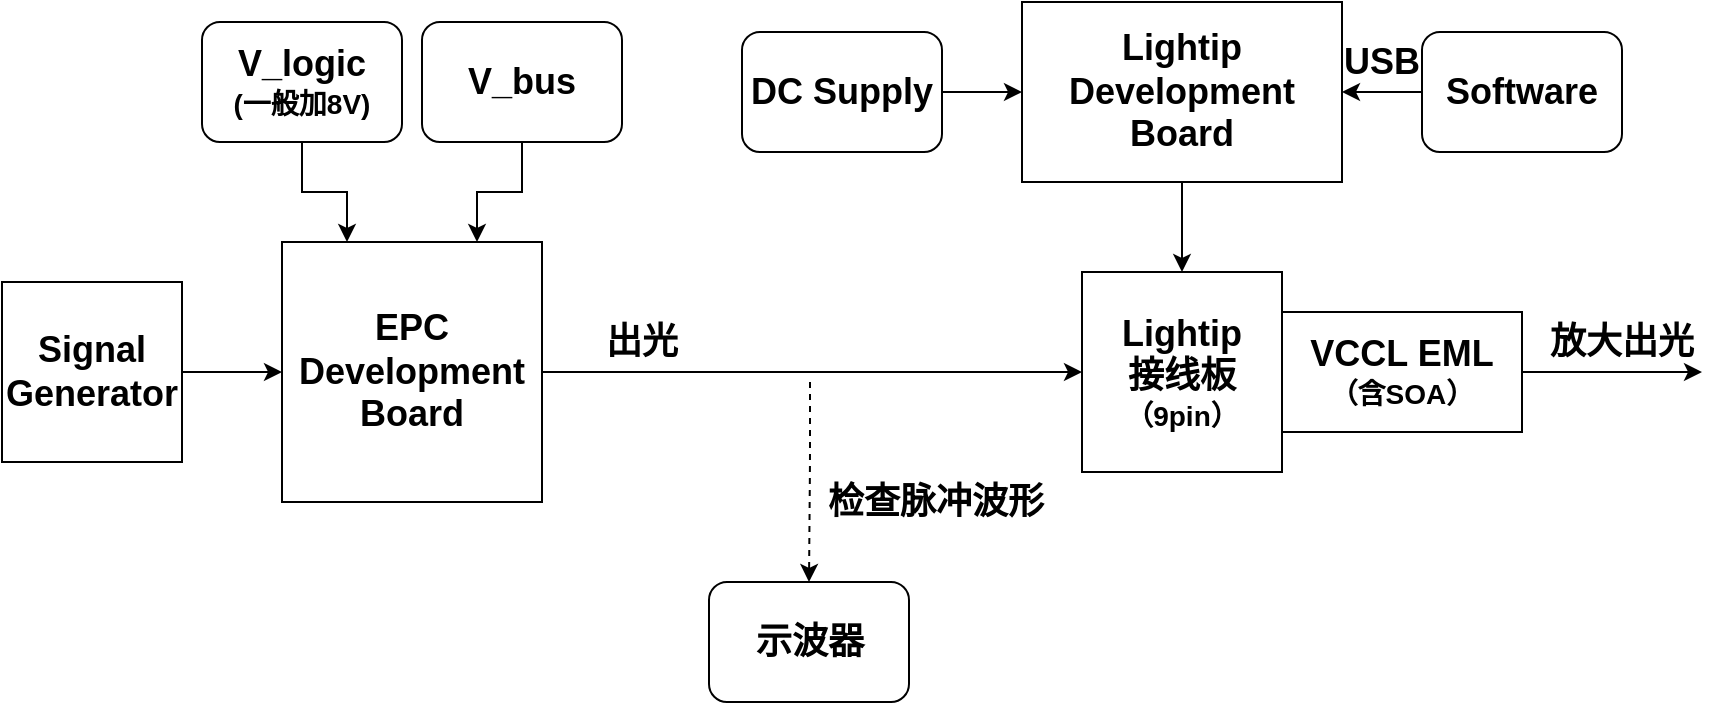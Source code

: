 <mxfile version="14.6.13" type="device"><diagram id="ciRKVnWs3RIyHGXrIjXS" name="第 1 页"><mxGraphModel dx="1038" dy="607" grid="1" gridSize="10" guides="1" tooltips="1" connect="1" arrows="1" fold="1" page="0" pageScale="1" pageWidth="827" pageHeight="1169" math="0" shadow="0"><root><mxCell id="0"/><mxCell id="1" parent="0"/><mxCell id="urrL8VyW4Awn5p0elvLi-7" style="edgeStyle=orthogonalEdgeStyle;rounded=0;orthogonalLoop=1;jettySize=auto;html=1;exitX=1;exitY=0.5;exitDx=0;exitDy=0;entryX=0;entryY=0.5;entryDx=0;entryDy=0;" parent="1" source="urrL8VyW4Awn5p0elvLi-1" target="urrL8VyW4Awn5p0elvLi-2" edge="1"><mxGeometry relative="1" as="geometry"/></mxCell><mxCell id="urrL8VyW4Awn5p0elvLi-1" value="&lt;font style=&quot;font-size: 18px&quot;&gt;&lt;b&gt;Signal Generator&lt;/b&gt;&lt;/font&gt;" style="whiteSpace=wrap;html=1;aspect=fixed;" parent="1" vertex="1"><mxGeometry x="10" y="180" width="90" height="90" as="geometry"/></mxCell><mxCell id="urrL8VyW4Awn5p0elvLi-16" style="edgeStyle=orthogonalEdgeStyle;rounded=0;orthogonalLoop=1;jettySize=auto;html=1;entryX=0;entryY=0.5;entryDx=0;entryDy=0;" parent="1" source="urrL8VyW4Awn5p0elvLi-2" target="urrL8VyW4Awn5p0elvLi-8" edge="1"><mxGeometry relative="1" as="geometry"/></mxCell><mxCell id="urrL8VyW4Awn5p0elvLi-2" value="&lt;font style=&quot;font-size: 18px&quot;&gt;&lt;b&gt;EPC Development Board&lt;br&gt;&lt;/b&gt;&lt;/font&gt;" style="whiteSpace=wrap;html=1;aspect=fixed;" parent="1" vertex="1"><mxGeometry x="150" y="160" width="130" height="130" as="geometry"/></mxCell><mxCell id="urrL8VyW4Awn5p0elvLi-5" style="edgeStyle=orthogonalEdgeStyle;rounded=0;orthogonalLoop=1;jettySize=auto;html=1;entryX=0.25;entryY=0;entryDx=0;entryDy=0;" parent="1" source="urrL8VyW4Awn5p0elvLi-3" target="urrL8VyW4Awn5p0elvLi-2" edge="1"><mxGeometry relative="1" as="geometry"/></mxCell><mxCell id="urrL8VyW4Awn5p0elvLi-3" value="&lt;font&gt;&lt;b&gt;&lt;span style=&quot;font-size: 18px&quot;&gt;V_logic&lt;/span&gt;&lt;br&gt;&lt;font style=&quot;font-size: 14px&quot;&gt;(一般加8V)&lt;/font&gt;&lt;br&gt;&lt;/b&gt;&lt;/font&gt;" style="rounded=1;whiteSpace=wrap;html=1;" parent="1" vertex="1"><mxGeometry x="110" y="50" width="100" height="60" as="geometry"/></mxCell><mxCell id="urrL8VyW4Awn5p0elvLi-6" style="edgeStyle=orthogonalEdgeStyle;rounded=0;orthogonalLoop=1;jettySize=auto;html=1;entryX=0.75;entryY=0;entryDx=0;entryDy=0;" parent="1" source="urrL8VyW4Awn5p0elvLi-4" target="urrL8VyW4Awn5p0elvLi-2" edge="1"><mxGeometry relative="1" as="geometry"/></mxCell><mxCell id="urrL8VyW4Awn5p0elvLi-4" value="&lt;font style=&quot;font-size: 18px&quot;&gt;&lt;b&gt;V_bus&lt;br&gt;&lt;/b&gt;&lt;/font&gt;" style="rounded=1;whiteSpace=wrap;html=1;" parent="1" vertex="1"><mxGeometry x="220" y="50" width="100" height="60" as="geometry"/></mxCell><mxCell id="urrL8VyW4Awn5p0elvLi-8" value="&lt;font&gt;&lt;b&gt;&lt;span style=&quot;font-size: 18px&quot;&gt;Lightip&lt;/span&gt;&lt;br&gt;&lt;span style=&quot;font-size: 18px&quot;&gt;接线板&lt;/span&gt;&lt;br&gt;&lt;font style=&quot;font-size: 14px&quot;&gt;（9pin）&lt;/font&gt;&lt;br&gt;&lt;/b&gt;&lt;/font&gt;" style="whiteSpace=wrap;html=1;aspect=fixed;" parent="1" vertex="1"><mxGeometry x="550" y="175" width="100" height="100" as="geometry"/></mxCell><mxCell id="urrL8VyW4Awn5p0elvLi-9" value="&lt;font style=&quot;font-size: 18px&quot;&gt;&lt;b&gt;示波器&lt;br&gt;&lt;/b&gt;&lt;/font&gt;" style="rounded=1;whiteSpace=wrap;html=1;" parent="1" vertex="1"><mxGeometry x="363.5" y="330" width="100" height="60" as="geometry"/></mxCell><mxCell id="urrL8VyW4Awn5p0elvLi-12" value="&lt;b&gt;&lt;font&gt;&lt;span style=&quot;font-size: 18px&quot;&gt;VCCL EML&lt;/span&gt;&lt;br&gt;&lt;font style=&quot;font-size: 14px&quot;&gt;（含SOA）&lt;/font&gt;&lt;/font&gt;&lt;/b&gt;" style="rounded=0;whiteSpace=wrap;html=1;" parent="1" vertex="1"><mxGeometry x="650" y="195" width="120" height="60" as="geometry"/></mxCell><mxCell id="urrL8VyW4Awn5p0elvLi-19" style="edgeStyle=orthogonalEdgeStyle;rounded=0;orthogonalLoop=1;jettySize=auto;html=1;entryX=0.5;entryY=0;entryDx=0;entryDy=0;" parent="1" source="urrL8VyW4Awn5p0elvLi-13" target="urrL8VyW4Awn5p0elvLi-8" edge="1"><mxGeometry relative="1" as="geometry"/></mxCell><mxCell id="urrL8VyW4Awn5p0elvLi-13" value="&lt;b style=&quot;font-size: 18px&quot;&gt;Lightip&lt;br&gt;Development Board&lt;/b&gt;" style="rounded=0;whiteSpace=wrap;html=1;" parent="1" vertex="1"><mxGeometry x="520" y="40" width="160" height="90" as="geometry"/></mxCell><mxCell id="urrL8VyW4Awn5p0elvLi-17" style="edgeStyle=orthogonalEdgeStyle;rounded=0;orthogonalLoop=1;jettySize=auto;html=1;" parent="1" source="urrL8VyW4Awn5p0elvLi-14" target="urrL8VyW4Awn5p0elvLi-13" edge="1"><mxGeometry relative="1" as="geometry"/></mxCell><mxCell id="urrL8VyW4Awn5p0elvLi-14" value="&lt;font style=&quot;font-size: 18px&quot;&gt;&lt;b&gt;DC Supply&lt;br&gt;&lt;/b&gt;&lt;/font&gt;" style="rounded=1;whiteSpace=wrap;html=1;" parent="1" vertex="1"><mxGeometry x="380" y="55" width="100" height="60" as="geometry"/></mxCell><mxCell id="urrL8VyW4Awn5p0elvLi-18" style="edgeStyle=orthogonalEdgeStyle;rounded=0;orthogonalLoop=1;jettySize=auto;html=1;entryX=1;entryY=0.5;entryDx=0;entryDy=0;" parent="1" source="urrL8VyW4Awn5p0elvLi-15" target="urrL8VyW4Awn5p0elvLi-13" edge="1"><mxGeometry relative="1" as="geometry"/></mxCell><mxCell id="urrL8VyW4Awn5p0elvLi-15" value="&lt;font style=&quot;font-size: 18px&quot;&gt;&lt;b&gt;Software&lt;br&gt;&lt;/b&gt;&lt;/font&gt;" style="rounded=1;whiteSpace=wrap;html=1;" parent="1" vertex="1"><mxGeometry x="720" y="55" width="100" height="60" as="geometry"/></mxCell><mxCell id="urrL8VyW4Awn5p0elvLi-21" value="" style="endArrow=classic;html=1;entryX=0.5;entryY=0;entryDx=0;entryDy=0;dashed=1;" parent="1" target="urrL8VyW4Awn5p0elvLi-9" edge="1"><mxGeometry width="50" height="50" relative="1" as="geometry"><mxPoint x="414" y="230" as="sourcePoint"/><mxPoint x="439.5" y="200" as="targetPoint"/><Array as="points"><mxPoint x="414" y="270"/></Array></mxGeometry></mxCell><mxCell id="urrL8VyW4Awn5p0elvLi-22" value="&lt;span style=&quot;font-size: 18px&quot;&gt;&lt;b&gt;出光&lt;/b&gt;&lt;/span&gt;" style="text;html=1;strokeColor=none;fillColor=none;align=center;verticalAlign=middle;whiteSpace=wrap;rounded=0;" parent="1" vertex="1"><mxGeometry x="310" y="200" width="40" height="20" as="geometry"/></mxCell><mxCell id="urrL8VyW4Awn5p0elvLi-23" value="&lt;span style=&quot;font-size: 18px&quot;&gt;&lt;b&gt;检查脉冲波形&lt;/b&gt;&lt;/span&gt;" style="text;html=1;strokeColor=none;fillColor=none;align=center;verticalAlign=middle;whiteSpace=wrap;rounded=0;" parent="1" vertex="1"><mxGeometry x="420" y="280" width="114" height="20" as="geometry"/></mxCell><mxCell id="urrL8VyW4Awn5p0elvLi-24" value="&lt;span style=&quot;font-size: 18px&quot;&gt;&lt;b&gt;USB&lt;/b&gt;&lt;/span&gt;" style="text;html=1;strokeColor=none;fillColor=none;align=center;verticalAlign=middle;whiteSpace=wrap;rounded=0;" parent="1" vertex="1"><mxGeometry x="680" y="60" width="40" height="20" as="geometry"/></mxCell><mxCell id="urrL8VyW4Awn5p0elvLi-25" value="&lt;span style=&quot;font-size: 18px&quot;&gt;&lt;b&gt;放大出光&lt;/b&gt;&lt;/span&gt;" style="text;html=1;strokeColor=none;fillColor=none;align=center;verticalAlign=middle;whiteSpace=wrap;rounded=0;" parent="1" vertex="1"><mxGeometry x="780" y="200" width="80" height="20" as="geometry"/></mxCell><mxCell id="urrL8VyW4Awn5p0elvLi-26" value="" style="endArrow=classic;html=1;exitX=1;exitY=0.5;exitDx=0;exitDy=0;" parent="1" source="urrL8VyW4Awn5p0elvLi-12" edge="1"><mxGeometry width="50" height="50" relative="1" as="geometry"><mxPoint x="700" y="230" as="sourcePoint"/><mxPoint x="860" y="225" as="targetPoint"/></mxGeometry></mxCell></root></mxGraphModel></diagram></mxfile>